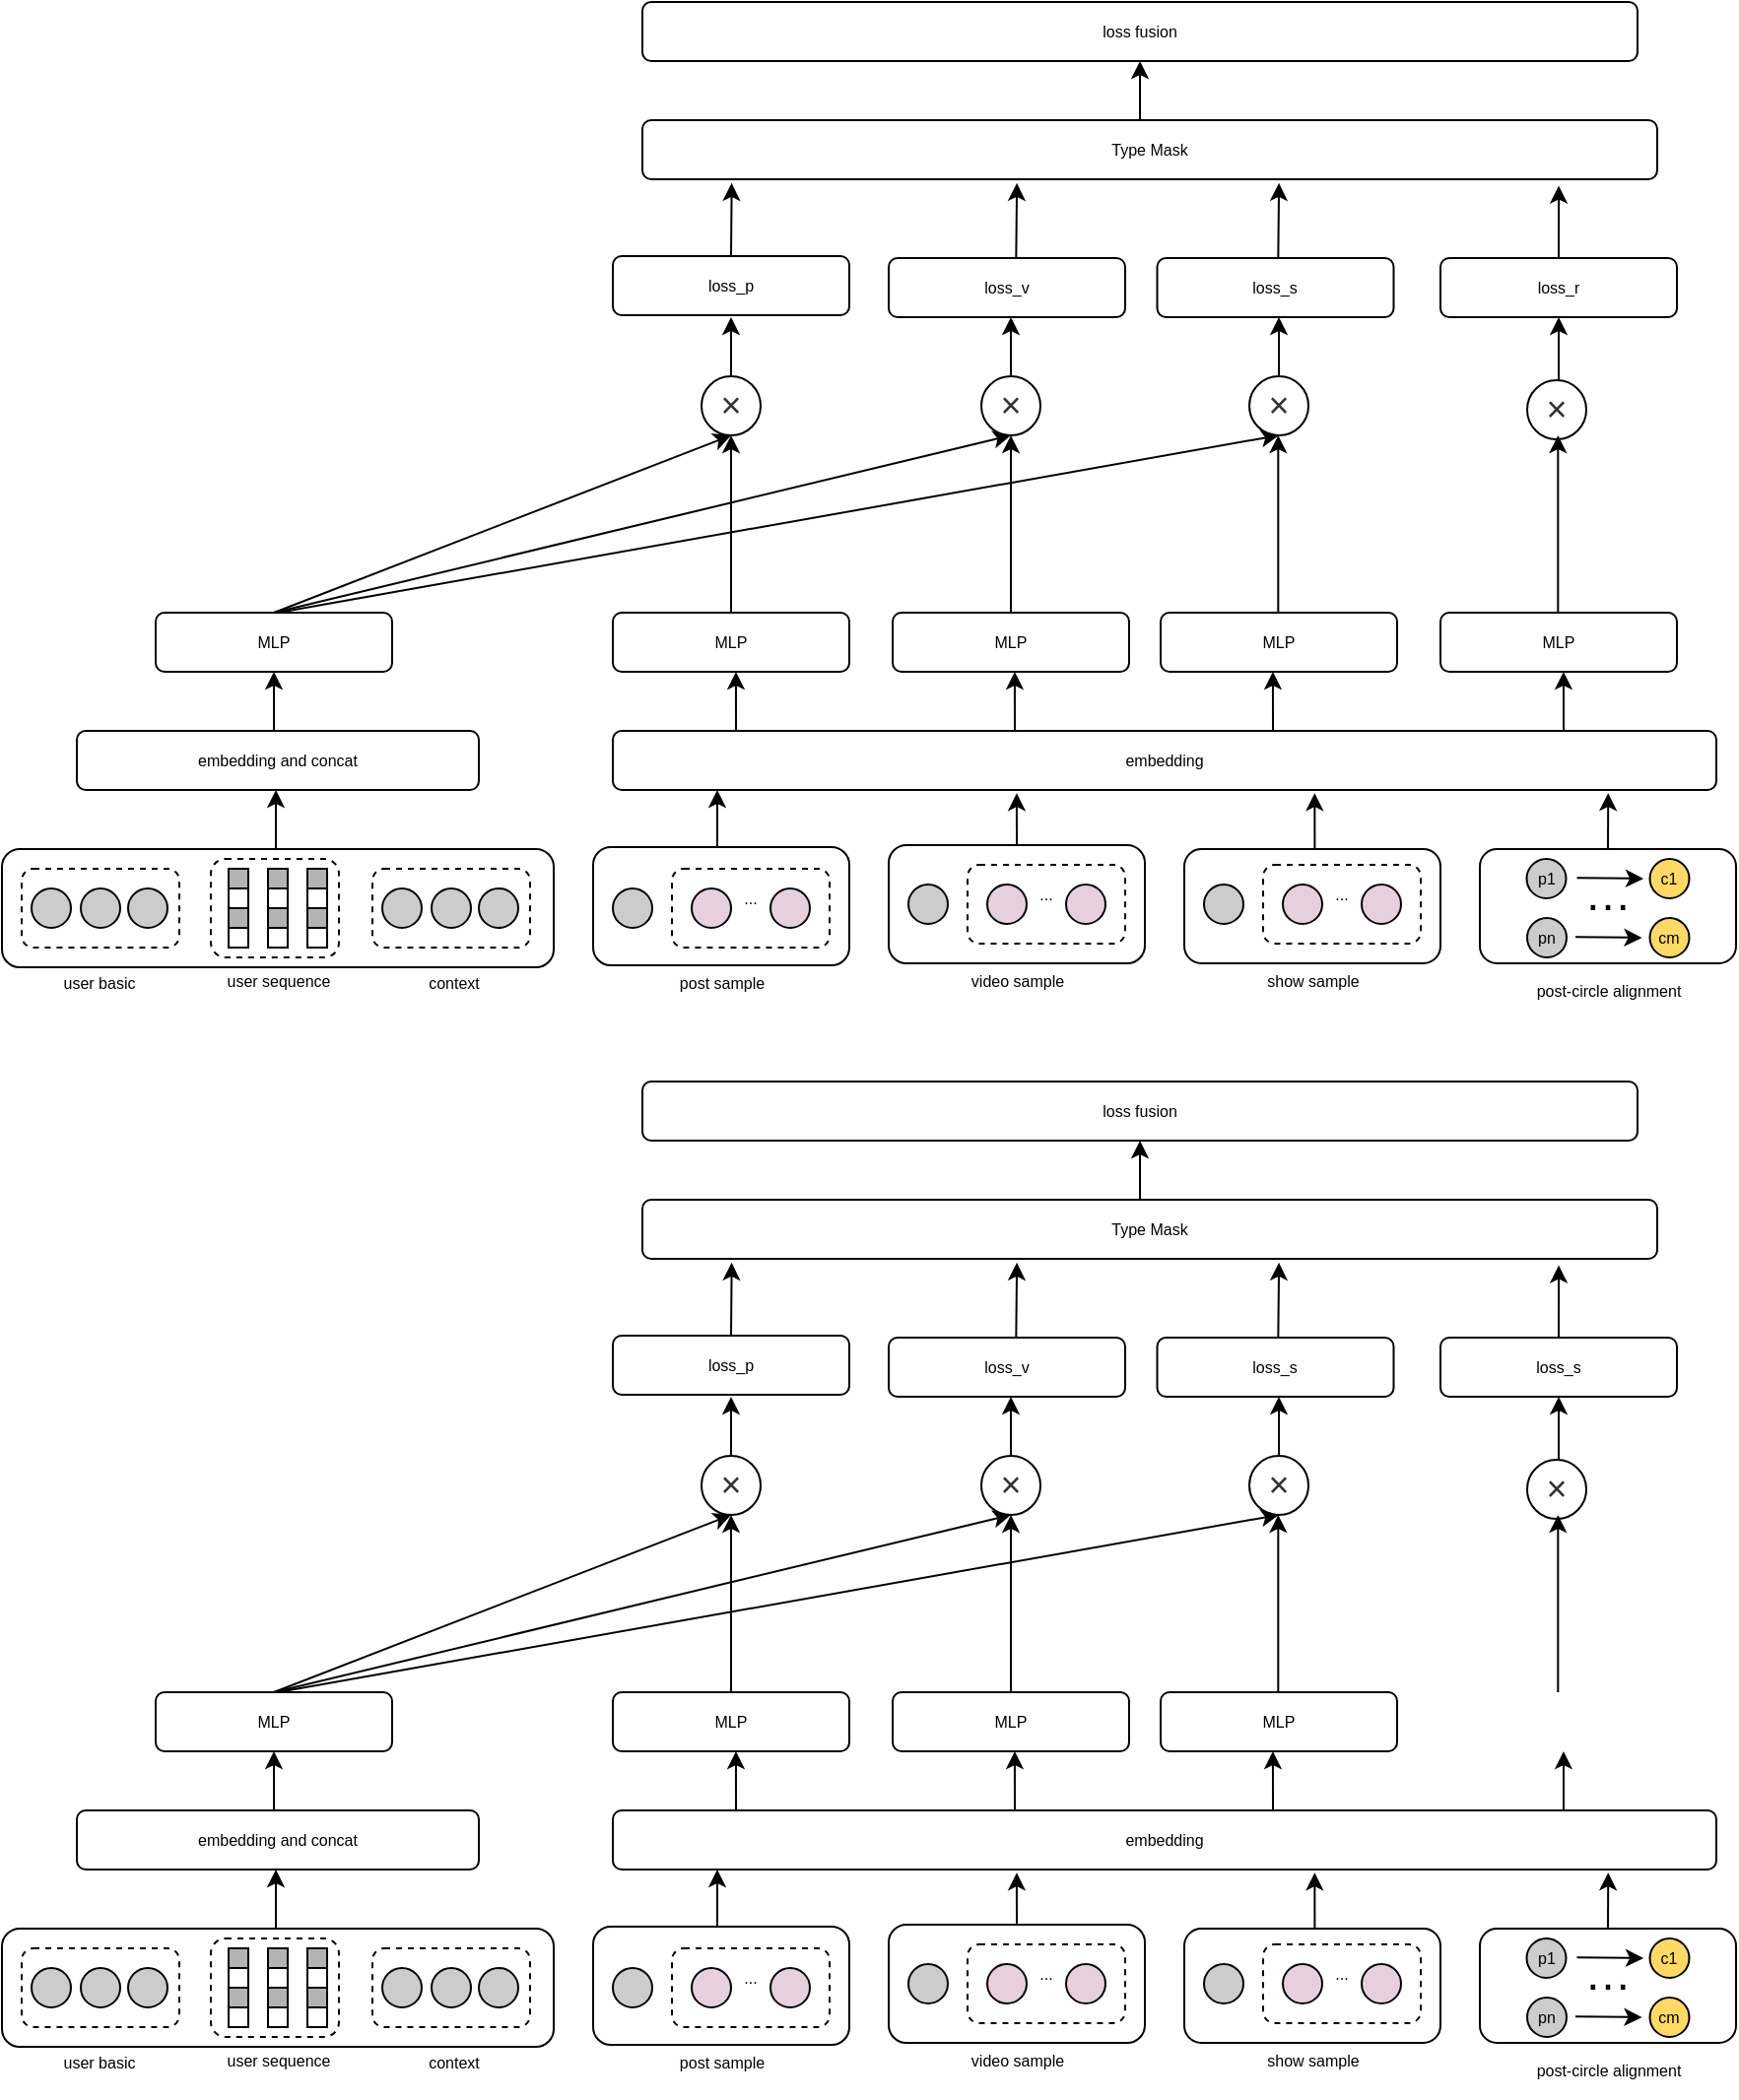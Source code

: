 <mxfile version="16.2.1" type="github">
  <diagram id="hG3X7xYnrm75QbP1ADFN" name="Page-1">
    <mxGraphModel dx="1554" dy="809" grid="0" gridSize="10" guides="1" tooltips="1" connect="1" arrows="1" fold="1" page="0" pageScale="1" pageWidth="850" pageHeight="1100" math="0" shadow="0">
      <root>
        <mxCell id="0" />
        <mxCell id="1" parent="0" />
        <mxCell id="aTwtB15tp3H_7MuXPrfV-50" style="edgeStyle=orthogonalEdgeStyle;rounded=0;orthogonalLoop=1;jettySize=auto;html=1;entryX=0.5;entryY=1;entryDx=0;entryDy=0;fontSize=8;" parent="1" edge="1">
          <mxGeometry relative="1" as="geometry">
            <mxPoint x="159" y="540" as="sourcePoint" />
            <mxPoint x="159" y="510" as="targetPoint" />
          </mxGeometry>
        </mxCell>
        <mxCell id="aTwtB15tp3H_7MuXPrfV-46" value="" style="rounded=1;whiteSpace=wrap;html=1;fontSize=8;fillColor=#FFFFFF;" parent="1" vertex="1">
          <mxGeometry x="20" y="540" width="280" height="60" as="geometry" />
        </mxCell>
        <mxCell id="aTwtB15tp3H_7MuXPrfV-34" value="" style="rounded=1;whiteSpace=wrap;html=1;fontSize=8;fillColor=#FFFFFF;dashed=1;" parent="1" vertex="1">
          <mxGeometry x="126" y="545" width="65" height="50" as="geometry" />
        </mxCell>
        <mxCell id="aTwtB15tp3H_7MuXPrfV-3" value="&lt;font style=&quot;font-size: 8px&quot;&gt;user sequence&lt;/font&gt;" style="text;html=1;strokeColor=none;fillColor=none;align=center;verticalAlign=middle;whiteSpace=wrap;rounded=0;" parent="1" vertex="1">
          <mxGeometry x="118.75" y="591" width="82.5" height="30" as="geometry" />
        </mxCell>
        <mxCell id="aTwtB15tp3H_7MuXPrfV-10" value="" style="group" parent="1" vertex="1" connectable="0">
          <mxGeometry x="135" y="550" width="10" height="40" as="geometry" />
        </mxCell>
        <mxCell id="aTwtB15tp3H_7MuXPrfV-5" value="" style="whiteSpace=wrap;html=1;aspect=fixed;fontSize=8;fillColor=#B3B3B3;" parent="aTwtB15tp3H_7MuXPrfV-10" vertex="1">
          <mxGeometry width="10" height="10" as="geometry" />
        </mxCell>
        <mxCell id="aTwtB15tp3H_7MuXPrfV-6" value="" style="whiteSpace=wrap;html=1;aspect=fixed;fontSize=8;" parent="aTwtB15tp3H_7MuXPrfV-10" vertex="1">
          <mxGeometry y="10" width="10" height="10" as="geometry" />
        </mxCell>
        <mxCell id="aTwtB15tp3H_7MuXPrfV-7" value="" style="whiteSpace=wrap;html=1;aspect=fixed;fontSize=8;fillColor=#B3B3B3;" parent="aTwtB15tp3H_7MuXPrfV-10" vertex="1">
          <mxGeometry y="20" width="10" height="10" as="geometry" />
        </mxCell>
        <mxCell id="aTwtB15tp3H_7MuXPrfV-8" value="" style="whiteSpace=wrap;html=1;aspect=fixed;fontSize=8;" parent="aTwtB15tp3H_7MuXPrfV-10" vertex="1">
          <mxGeometry y="30" width="10" height="10" as="geometry" />
        </mxCell>
        <mxCell id="aTwtB15tp3H_7MuXPrfV-14" value="" style="group" parent="1" vertex="1" connectable="0">
          <mxGeometry x="155" y="550" width="10" height="40" as="geometry" />
        </mxCell>
        <mxCell id="aTwtB15tp3H_7MuXPrfV-15" value="" style="whiteSpace=wrap;html=1;aspect=fixed;fontSize=8;fillColor=#B3B3B3;" parent="aTwtB15tp3H_7MuXPrfV-14" vertex="1">
          <mxGeometry width="10" height="10" as="geometry" />
        </mxCell>
        <mxCell id="aTwtB15tp3H_7MuXPrfV-16" value="" style="whiteSpace=wrap;html=1;aspect=fixed;fontSize=8;" parent="aTwtB15tp3H_7MuXPrfV-14" vertex="1">
          <mxGeometry y="10" width="10" height="10" as="geometry" />
        </mxCell>
        <mxCell id="aTwtB15tp3H_7MuXPrfV-17" value="" style="whiteSpace=wrap;html=1;aspect=fixed;fontSize=8;fillColor=#B3B3B3;" parent="aTwtB15tp3H_7MuXPrfV-14" vertex="1">
          <mxGeometry y="20" width="10" height="10" as="geometry" />
        </mxCell>
        <mxCell id="aTwtB15tp3H_7MuXPrfV-18" value="" style="whiteSpace=wrap;html=1;aspect=fixed;fontSize=8;" parent="aTwtB15tp3H_7MuXPrfV-14" vertex="1">
          <mxGeometry y="30" width="10" height="10" as="geometry" />
        </mxCell>
        <mxCell id="aTwtB15tp3H_7MuXPrfV-19" value="" style="group" parent="1" vertex="1" connectable="0">
          <mxGeometry x="175" y="550" width="10" height="40" as="geometry" />
        </mxCell>
        <mxCell id="aTwtB15tp3H_7MuXPrfV-20" value="" style="whiteSpace=wrap;html=1;aspect=fixed;fontSize=8;fillColor=#B3B3B3;" parent="aTwtB15tp3H_7MuXPrfV-19" vertex="1">
          <mxGeometry width="10" height="10" as="geometry" />
        </mxCell>
        <mxCell id="aTwtB15tp3H_7MuXPrfV-21" value="" style="whiteSpace=wrap;html=1;aspect=fixed;fontSize=8;" parent="aTwtB15tp3H_7MuXPrfV-19" vertex="1">
          <mxGeometry y="10" width="10" height="10" as="geometry" />
        </mxCell>
        <mxCell id="aTwtB15tp3H_7MuXPrfV-22" value="" style="whiteSpace=wrap;html=1;aspect=fixed;fontSize=8;fillColor=#B3B3B3;" parent="aTwtB15tp3H_7MuXPrfV-19" vertex="1">
          <mxGeometry y="20" width="10" height="10" as="geometry" />
        </mxCell>
        <mxCell id="aTwtB15tp3H_7MuXPrfV-23" value="" style="whiteSpace=wrap;html=1;aspect=fixed;fontSize=8;" parent="aTwtB15tp3H_7MuXPrfV-19" vertex="1">
          <mxGeometry y="30" width="10" height="10" as="geometry" />
        </mxCell>
        <mxCell id="aTwtB15tp3H_7MuXPrfV-35" value="" style="rounded=1;whiteSpace=wrap;html=1;dashed=1;fontSize=8;fillColor=#FFFFFF;" parent="1" vertex="1">
          <mxGeometry x="30" y="550" width="80" height="40" as="geometry" />
        </mxCell>
        <mxCell id="aTwtB15tp3H_7MuXPrfV-36" value="&lt;font style=&quot;font-size: 8px&quot;&gt;user basic&lt;/font&gt;" style="text;html=1;strokeColor=none;fillColor=none;align=center;verticalAlign=middle;whiteSpace=wrap;rounded=0;" parent="1" vertex="1">
          <mxGeometry x="27.75" y="592" width="82.5" height="30" as="geometry" />
        </mxCell>
        <mxCell id="aTwtB15tp3H_7MuXPrfV-37" value="" style="ellipse;whiteSpace=wrap;html=1;aspect=fixed;fontSize=8;fillColor=#CCCCCC;" parent="1" vertex="1">
          <mxGeometry x="35" y="560" width="20" height="20" as="geometry" />
        </mxCell>
        <mxCell id="aTwtB15tp3H_7MuXPrfV-39" value="" style="ellipse;whiteSpace=wrap;html=1;aspect=fixed;fontSize=8;fillColor=#CCCCCC;" parent="1" vertex="1">
          <mxGeometry x="60" y="560" width="20" height="20" as="geometry" />
        </mxCell>
        <mxCell id="aTwtB15tp3H_7MuXPrfV-40" value="" style="ellipse;whiteSpace=wrap;html=1;aspect=fixed;fontSize=8;fillColor=#CCCCCC;" parent="1" vertex="1">
          <mxGeometry x="84" y="560" width="20" height="20" as="geometry" />
        </mxCell>
        <mxCell id="aTwtB15tp3H_7MuXPrfV-41" value="" style="rounded=1;whiteSpace=wrap;html=1;dashed=1;fontSize=8;fillColor=#FFFFFF;" parent="1" vertex="1">
          <mxGeometry x="208" y="550" width="80" height="40" as="geometry" />
        </mxCell>
        <mxCell id="aTwtB15tp3H_7MuXPrfV-42" value="" style="ellipse;whiteSpace=wrap;html=1;aspect=fixed;fontSize=8;fillColor=#CCCCCC;" parent="1" vertex="1">
          <mxGeometry x="213" y="560" width="20" height="20" as="geometry" />
        </mxCell>
        <mxCell id="aTwtB15tp3H_7MuXPrfV-43" value="" style="ellipse;whiteSpace=wrap;html=1;aspect=fixed;fontSize=8;fillColor=#CCCCCC;" parent="1" vertex="1">
          <mxGeometry x="238" y="560" width="20" height="20" as="geometry" />
        </mxCell>
        <mxCell id="aTwtB15tp3H_7MuXPrfV-44" value="" style="ellipse;whiteSpace=wrap;html=1;aspect=fixed;fontSize=8;fillColor=#CCCCCC;" parent="1" vertex="1">
          <mxGeometry x="262" y="560" width="20" height="20" as="geometry" />
        </mxCell>
        <mxCell id="aTwtB15tp3H_7MuXPrfV-45" value="&lt;font style=&quot;font-size: 8px&quot;&gt;context&lt;/font&gt;" style="text;html=1;strokeColor=none;fillColor=none;align=center;verticalAlign=middle;whiteSpace=wrap;rounded=0;" parent="1" vertex="1">
          <mxGeometry x="208" y="592" width="82.5" height="30" as="geometry" />
        </mxCell>
        <mxCell id="aTwtB15tp3H_7MuXPrfV-81" style="edgeStyle=orthogonalEdgeStyle;rounded=0;orthogonalLoop=1;jettySize=auto;html=1;exitX=0.5;exitY=0;exitDx=0;exitDy=0;entryX=0.5;entryY=1;entryDx=0;entryDy=0;fontSize=8;" parent="1" source="aTwtB15tp3H_7MuXPrfV-48" target="aTwtB15tp3H_7MuXPrfV-79" edge="1">
          <mxGeometry relative="1" as="geometry" />
        </mxCell>
        <mxCell id="aTwtB15tp3H_7MuXPrfV-48" value="embedding and concat" style="rounded=1;whiteSpace=wrap;html=1;fontSize=8;fillColor=#FFFFFF;" parent="1" vertex="1">
          <mxGeometry x="58" y="480" width="204" height="30" as="geometry" />
        </mxCell>
        <mxCell id="aTwtB15tp3H_7MuXPrfV-125" style="edgeStyle=orthogonalEdgeStyle;rounded=0;orthogonalLoop=1;jettySize=auto;html=1;exitX=0.5;exitY=0;exitDx=0;exitDy=0;fontSize=24;" parent="1" edge="1">
          <mxGeometry relative="1" as="geometry">
            <mxPoint x="385" y="539" as="sourcePoint" />
            <mxPoint x="383" y="510" as="targetPoint" />
          </mxGeometry>
        </mxCell>
        <mxCell id="aTwtB15tp3H_7MuXPrfV-51" value="" style="rounded=1;whiteSpace=wrap;html=1;fontSize=8;fillColor=#FFFFFF;" parent="1" vertex="1">
          <mxGeometry x="320" y="539" width="130" height="60" as="geometry" />
        </mxCell>
        <mxCell id="aTwtB15tp3H_7MuXPrfV-53" value="" style="ellipse;whiteSpace=wrap;html=1;aspect=fixed;fontSize=8;fillColor=#CCCCCC;" parent="1" vertex="1">
          <mxGeometry x="330" y="560" width="20" height="20" as="geometry" />
        </mxCell>
        <mxCell id="aTwtB15tp3H_7MuXPrfV-54" value="" style="rounded=1;whiteSpace=wrap;html=1;dashed=1;fontSize=8;fillColor=#FFFFFF;" parent="1" vertex="1">
          <mxGeometry x="360" y="550" width="80" height="40" as="geometry" />
        </mxCell>
        <mxCell id="aTwtB15tp3H_7MuXPrfV-55" value="" style="ellipse;whiteSpace=wrap;html=1;aspect=fixed;fontSize=8;fillColor=#E6D0DE;" parent="1" vertex="1">
          <mxGeometry x="370" y="560" width="20" height="20" as="geometry" />
        </mxCell>
        <mxCell id="aTwtB15tp3H_7MuXPrfV-56" value="" style="ellipse;whiteSpace=wrap;html=1;aspect=fixed;fontSize=8;fillColor=#E6D0DE;" parent="1" vertex="1">
          <mxGeometry x="410" y="560" width="20" height="20" as="geometry" />
        </mxCell>
        <mxCell id="aTwtB15tp3H_7MuXPrfV-57" value="..." style="text;html=1;strokeColor=none;fillColor=none;align=center;verticalAlign=middle;whiteSpace=wrap;rounded=0;fontSize=8;" parent="1" vertex="1">
          <mxGeometry x="370" y="550" width="60" height="30" as="geometry" />
        </mxCell>
        <mxCell id="aTwtB15tp3H_7MuXPrfV-58" value="&lt;font style=&quot;font-size: 8px&quot;&gt;post sample&lt;/font&gt;" style="text;html=1;strokeColor=none;fillColor=none;align=center;verticalAlign=middle;whiteSpace=wrap;rounded=0;" parent="1" vertex="1">
          <mxGeometry x="343.75" y="592" width="82.5" height="30" as="geometry" />
        </mxCell>
        <mxCell id="aTwtB15tp3H_7MuXPrfV-126" style="edgeStyle=orthogonalEdgeStyle;rounded=0;orthogonalLoop=1;jettySize=auto;html=1;exitX=0.5;exitY=0;exitDx=0;exitDy=0;entryX=0.366;entryY=1.053;entryDx=0;entryDy=0;entryPerimeter=0;fontSize=24;" parent="1" source="aTwtB15tp3H_7MuXPrfV-60" target="aTwtB15tp3H_7MuXPrfV-74" edge="1">
          <mxGeometry relative="1" as="geometry" />
        </mxCell>
        <mxCell id="aTwtB15tp3H_7MuXPrfV-60" value="" style="rounded=1;whiteSpace=wrap;html=1;fontSize=8;fillColor=#FFFFFF;" parent="1" vertex="1">
          <mxGeometry x="470" y="538" width="130" height="60" as="geometry" />
        </mxCell>
        <mxCell id="aTwtB15tp3H_7MuXPrfV-61" value="" style="ellipse;whiteSpace=wrap;html=1;aspect=fixed;fontSize=8;fillColor=#CCCCCC;" parent="1" vertex="1">
          <mxGeometry x="480" y="558" width="20" height="20" as="geometry" />
        </mxCell>
        <mxCell id="aTwtB15tp3H_7MuXPrfV-62" value="" style="rounded=1;whiteSpace=wrap;html=1;dashed=1;fontSize=8;fillColor=#FFFFFF;" parent="1" vertex="1">
          <mxGeometry x="510" y="548" width="80" height="40" as="geometry" />
        </mxCell>
        <mxCell id="aTwtB15tp3H_7MuXPrfV-63" value="" style="ellipse;whiteSpace=wrap;html=1;aspect=fixed;fontSize=8;fillColor=#E6D0DE;" parent="1" vertex="1">
          <mxGeometry x="520" y="558" width="20" height="20" as="geometry" />
        </mxCell>
        <mxCell id="aTwtB15tp3H_7MuXPrfV-64" value="" style="ellipse;whiteSpace=wrap;html=1;aspect=fixed;fontSize=8;fillColor=#E6D0DE;" parent="1" vertex="1">
          <mxGeometry x="560" y="558" width="20" height="20" as="geometry" />
        </mxCell>
        <mxCell id="aTwtB15tp3H_7MuXPrfV-65" value="..." style="text;html=1;strokeColor=none;fillColor=none;align=center;verticalAlign=middle;whiteSpace=wrap;rounded=0;fontSize=8;" parent="1" vertex="1">
          <mxGeometry x="520" y="548" width="60" height="30" as="geometry" />
        </mxCell>
        <mxCell id="aTwtB15tp3H_7MuXPrfV-66" value="&lt;font style=&quot;font-size: 8px&quot;&gt;video sample&lt;/font&gt;" style="text;html=1;strokeColor=none;fillColor=none;align=center;verticalAlign=middle;whiteSpace=wrap;rounded=0;" parent="1" vertex="1">
          <mxGeometry x="493.75" y="591" width="82.5" height="30" as="geometry" />
        </mxCell>
        <mxCell id="aTwtB15tp3H_7MuXPrfV-127" style="edgeStyle=orthogonalEdgeStyle;rounded=0;orthogonalLoop=1;jettySize=auto;html=1;exitX=0.5;exitY=0;exitDx=0;exitDy=0;entryX=0.636;entryY=1.053;entryDx=0;entryDy=0;entryPerimeter=0;fontSize=24;" parent="1" source="aTwtB15tp3H_7MuXPrfV-67" target="aTwtB15tp3H_7MuXPrfV-74" edge="1">
          <mxGeometry relative="1" as="geometry" />
        </mxCell>
        <mxCell id="aTwtB15tp3H_7MuXPrfV-67" value="" style="rounded=1;whiteSpace=wrap;html=1;fontSize=8;fillColor=#FFFFFF;" parent="1" vertex="1">
          <mxGeometry x="620" y="540" width="130" height="58" as="geometry" />
        </mxCell>
        <mxCell id="aTwtB15tp3H_7MuXPrfV-68" value="" style="ellipse;whiteSpace=wrap;html=1;aspect=fixed;fontSize=8;fillColor=#CCCCCC;" parent="1" vertex="1">
          <mxGeometry x="630" y="558" width="20" height="20" as="geometry" />
        </mxCell>
        <mxCell id="aTwtB15tp3H_7MuXPrfV-69" value="" style="rounded=1;whiteSpace=wrap;html=1;dashed=1;fontSize=8;fillColor=#FFFFFF;" parent="1" vertex="1">
          <mxGeometry x="660" y="548" width="80" height="40" as="geometry" />
        </mxCell>
        <mxCell id="aTwtB15tp3H_7MuXPrfV-70" value="" style="ellipse;whiteSpace=wrap;html=1;aspect=fixed;fontSize=8;fillColor=#E6D0DE;" parent="1" vertex="1">
          <mxGeometry x="670" y="558" width="20" height="20" as="geometry" />
        </mxCell>
        <mxCell id="aTwtB15tp3H_7MuXPrfV-71" value="" style="ellipse;whiteSpace=wrap;html=1;aspect=fixed;fontSize=8;fillColor=#E6D0DE;" parent="1" vertex="1">
          <mxGeometry x="710" y="558" width="20" height="20" as="geometry" />
        </mxCell>
        <mxCell id="aTwtB15tp3H_7MuXPrfV-72" value="..." style="text;html=1;strokeColor=none;fillColor=none;align=center;verticalAlign=middle;whiteSpace=wrap;rounded=0;fontSize=8;" parent="1" vertex="1">
          <mxGeometry x="670" y="548" width="60" height="30" as="geometry" />
        </mxCell>
        <mxCell id="aTwtB15tp3H_7MuXPrfV-73" value="&lt;font style=&quot;font-size: 8px&quot;&gt;show sample&lt;/font&gt;" style="text;html=1;strokeColor=none;fillColor=none;align=center;verticalAlign=middle;whiteSpace=wrap;rounded=0;" parent="1" vertex="1">
          <mxGeometry x="643.75" y="591" width="82.5" height="30" as="geometry" />
        </mxCell>
        <mxCell id="aTwtB15tp3H_7MuXPrfV-83" style="edgeStyle=orthogonalEdgeStyle;rounded=0;orthogonalLoop=1;jettySize=auto;html=1;exitX=0.5;exitY=0;exitDx=0;exitDy=0;entryX=0.458;entryY=1;entryDx=0;entryDy=0;entryPerimeter=0;fontSize=8;" parent="1" edge="1">
          <mxGeometry relative="1" as="geometry">
            <mxPoint x="529" y="480" as="sourcePoint" />
            <mxPoint x="533.96" y="450" as="targetPoint" />
          </mxGeometry>
        </mxCell>
        <mxCell id="aTwtB15tp3H_7MuXPrfV-74" value="embedding" style="rounded=1;whiteSpace=wrap;html=1;fontSize=8;fillColor=#FFFFFF;" parent="1" vertex="1">
          <mxGeometry x="330" y="480" width="560" height="30" as="geometry" />
        </mxCell>
        <mxCell id="aTwtB15tp3H_7MuXPrfV-79" value="MLP" style="rounded=1;whiteSpace=wrap;html=1;fontSize=8;fillColor=#FFFFFF;" parent="1" vertex="1">
          <mxGeometry x="98" y="420" width="120" height="30" as="geometry" />
        </mxCell>
        <mxCell id="aTwtB15tp3H_7MuXPrfV-96" style="edgeStyle=orthogonalEdgeStyle;rounded=0;orthogonalLoop=1;jettySize=auto;html=1;exitX=0.5;exitY=0;exitDx=0;exitDy=0;entryX=0.5;entryY=1;entryDx=0;entryDy=0;fontSize=18;" parent="1" source="aTwtB15tp3H_7MuXPrfV-82" target="aTwtB15tp3H_7MuXPrfV-93" edge="1">
          <mxGeometry relative="1" as="geometry" />
        </mxCell>
        <mxCell id="aTwtB15tp3H_7MuXPrfV-82" value="MLP" style="rounded=1;whiteSpace=wrap;html=1;fontSize=8;fillColor=#FFFFFF;" parent="1" vertex="1">
          <mxGeometry x="472" y="420" width="120" height="30" as="geometry" />
        </mxCell>
        <mxCell id="aTwtB15tp3H_7MuXPrfV-95" style="edgeStyle=orthogonalEdgeStyle;rounded=0;orthogonalLoop=1;jettySize=auto;html=1;exitX=0.5;exitY=0;exitDx=0;exitDy=0;entryX=0.5;entryY=1;entryDx=0;entryDy=0;fontSize=18;" parent="1" source="aTwtB15tp3H_7MuXPrfV-84" target="aTwtB15tp3H_7MuXPrfV-90" edge="1">
          <mxGeometry relative="1" as="geometry" />
        </mxCell>
        <mxCell id="aTwtB15tp3H_7MuXPrfV-84" value="MLP" style="rounded=1;whiteSpace=wrap;html=1;fontSize=8;fillColor=#FFFFFF;" parent="1" vertex="1">
          <mxGeometry x="330" y="420" width="120" height="30" as="geometry" />
        </mxCell>
        <mxCell id="aTwtB15tp3H_7MuXPrfV-85" value="MLP" style="rounded=1;whiteSpace=wrap;html=1;fontSize=8;fillColor=#FFFFFF;" parent="1" vertex="1">
          <mxGeometry x="608" y="420" width="120" height="30" as="geometry" />
        </mxCell>
        <mxCell id="aTwtB15tp3H_7MuXPrfV-88" style="edgeStyle=orthogonalEdgeStyle;rounded=0;orthogonalLoop=1;jettySize=auto;html=1;exitX=0.5;exitY=0;exitDx=0;exitDy=0;entryX=0.458;entryY=1;entryDx=0;entryDy=0;entryPerimeter=0;fontSize=8;" parent="1" edge="1">
          <mxGeometry relative="1" as="geometry">
            <mxPoint x="387.52" y="480" as="sourcePoint" />
            <mxPoint x="392.48" y="450" as="targetPoint" />
          </mxGeometry>
        </mxCell>
        <mxCell id="aTwtB15tp3H_7MuXPrfV-89" style="edgeStyle=orthogonalEdgeStyle;rounded=0;orthogonalLoop=1;jettySize=auto;html=1;exitX=0.5;exitY=0;exitDx=0;exitDy=0;entryX=0.458;entryY=1;entryDx=0;entryDy=0;entryPerimeter=0;fontSize=8;" parent="1" edge="1">
          <mxGeometry relative="1" as="geometry">
            <mxPoint x="660.0" y="480" as="sourcePoint" />
            <mxPoint x="664.96" y="450" as="targetPoint" />
          </mxGeometry>
        </mxCell>
        <mxCell id="aTwtB15tp3H_7MuXPrfV-90" value="&lt;h1 class=&quot;exp-title-h1&quot; title=&quot;word怎么打钩打叉和怎么输入“√ ”和 “×”？&quot; style=&quot;margin: 0px ; padding: 0px ; color: rgb(51 , 51 , 51) ; font-weight: 400 ; background-color: rgb(255 , 255 , 255)&quot;&gt;&lt;font style=&quot;font-size: 18px&quot;&gt;×&lt;/font&gt;&lt;/h1&gt;" style="ellipse;whiteSpace=wrap;html=1;aspect=fixed;fontSize=8;fillColor=#FFFFFF;" parent="1" vertex="1">
          <mxGeometry x="375" y="300" width="30" height="30" as="geometry" />
        </mxCell>
        <mxCell id="aTwtB15tp3H_7MuXPrfV-93" value="&lt;h1 class=&quot;exp-title-h1&quot; title=&quot;word怎么打钩打叉和怎么输入“√ ”和 “×”？&quot; style=&quot;margin: 0px ; padding: 0px ; color: rgb(51 , 51 , 51) ; font-weight: 400 ; background-color: rgb(255 , 255 , 255)&quot;&gt;&lt;font style=&quot;font-size: 18px&quot;&gt;×&lt;/font&gt;&lt;/h1&gt;" style="ellipse;whiteSpace=wrap;html=1;aspect=fixed;fontSize=8;fillColor=#FFFFFF;" parent="1" vertex="1">
          <mxGeometry x="517" y="300" width="30" height="30" as="geometry" />
        </mxCell>
        <mxCell id="aTwtB15tp3H_7MuXPrfV-94" value="&lt;h1 class=&quot;exp-title-h1&quot; title=&quot;word怎么打钩打叉和怎么输入“√ ”和 “×”？&quot; style=&quot;margin: 0px ; padding: 0px ; color: rgb(51 , 51 , 51) ; font-weight: 400 ; background-color: rgb(255 , 255 , 255)&quot;&gt;&lt;font style=&quot;font-size: 18px&quot;&gt;×&lt;/font&gt;&lt;/h1&gt;" style="ellipse;whiteSpace=wrap;html=1;aspect=fixed;fontSize=8;fillColor=#FFFFFF;" parent="1" vertex="1">
          <mxGeometry x="653" y="300" width="30" height="30" as="geometry" />
        </mxCell>
        <mxCell id="aTwtB15tp3H_7MuXPrfV-97" style="edgeStyle=orthogonalEdgeStyle;rounded=0;orthogonalLoop=1;jettySize=auto;html=1;exitX=0.5;exitY=0;exitDx=0;exitDy=0;entryX=0.5;entryY=1;entryDx=0;entryDy=0;fontSize=18;" parent="1" edge="1">
          <mxGeometry relative="1" as="geometry">
            <mxPoint x="667.66" y="420" as="sourcePoint" />
            <mxPoint x="667.66" y="330.0" as="targetPoint" />
          </mxGeometry>
        </mxCell>
        <mxCell id="aTwtB15tp3H_7MuXPrfV-99" value="" style="endArrow=classic;html=1;rounded=0;fontSize=18;entryX=0.5;entryY=1;entryDx=0;entryDy=0;exitX=0.5;exitY=0;exitDx=0;exitDy=0;" parent="1" source="aTwtB15tp3H_7MuXPrfV-79" target="aTwtB15tp3H_7MuXPrfV-90" edge="1">
          <mxGeometry width="50" height="50" relative="1" as="geometry">
            <mxPoint x="218" y="370" as="sourcePoint" />
            <mxPoint x="268" y="320" as="targetPoint" />
          </mxGeometry>
        </mxCell>
        <mxCell id="aTwtB15tp3H_7MuXPrfV-100" value="" style="endArrow=classic;html=1;rounded=0;fontSize=18;entryX=0.5;entryY=1;entryDx=0;entryDy=0;" parent="1" target="aTwtB15tp3H_7MuXPrfV-93" edge="1">
          <mxGeometry width="50" height="50" relative="1" as="geometry">
            <mxPoint x="158" y="420" as="sourcePoint" />
            <mxPoint x="400" y="340.0" as="targetPoint" />
          </mxGeometry>
        </mxCell>
        <mxCell id="aTwtB15tp3H_7MuXPrfV-101" value="" style="endArrow=classic;html=1;rounded=0;fontSize=18;entryX=0.5;entryY=1;entryDx=0;entryDy=0;" parent="1" target="aTwtB15tp3H_7MuXPrfV-94" edge="1">
          <mxGeometry width="50" height="50" relative="1" as="geometry">
            <mxPoint x="160" y="420" as="sourcePoint" />
            <mxPoint x="542.0" y="340.0" as="targetPoint" />
          </mxGeometry>
        </mxCell>
        <mxCell id="aTwtB15tp3H_7MuXPrfV-136" style="edgeStyle=orthogonalEdgeStyle;rounded=0;orthogonalLoop=1;jettySize=auto;html=1;exitX=0.5;exitY=0;exitDx=0;exitDy=0;entryX=0.088;entryY=1.064;entryDx=0;entryDy=0;entryPerimeter=0;fontSize=24;" parent="1" source="aTwtB15tp3H_7MuXPrfV-103" target="aTwtB15tp3H_7MuXPrfV-109" edge="1">
          <mxGeometry relative="1" as="geometry" />
        </mxCell>
        <mxCell id="aTwtB15tp3H_7MuXPrfV-103" value="loss_p" style="rounded=1;whiteSpace=wrap;html=1;fontSize=8;fillColor=#FFFFFF;" parent="1" vertex="1">
          <mxGeometry x="330" y="239" width="120" height="30" as="geometry" />
        </mxCell>
        <mxCell id="aTwtB15tp3H_7MuXPrfV-104" value="loss_v" style="rounded=1;whiteSpace=wrap;html=1;fontSize=8;fillColor=#FFFFFF;" parent="1" vertex="1">
          <mxGeometry x="470" y="240" width="120" height="30" as="geometry" />
        </mxCell>
        <mxCell id="aTwtB15tp3H_7MuXPrfV-105" value="loss_s" style="rounded=1;whiteSpace=wrap;html=1;fontSize=8;fillColor=#FFFFFF;" parent="1" vertex="1">
          <mxGeometry x="606.25" y="240" width="120" height="30" as="geometry" />
        </mxCell>
        <mxCell id="aTwtB15tp3H_7MuXPrfV-106" value="" style="endArrow=classic;html=1;rounded=0;fontSize=18;exitX=0.5;exitY=0;exitDx=0;exitDy=0;" parent="1" source="aTwtB15tp3H_7MuXPrfV-90" edge="1">
          <mxGeometry width="50" height="50" relative="1" as="geometry">
            <mxPoint x="600" y="380" as="sourcePoint" />
            <mxPoint x="390" y="270" as="targetPoint" />
          </mxGeometry>
        </mxCell>
        <mxCell id="aTwtB15tp3H_7MuXPrfV-107" value="" style="endArrow=classic;html=1;rounded=0;fontSize=18;exitX=0.5;exitY=0;exitDx=0;exitDy=0;" parent="1" source="aTwtB15tp3H_7MuXPrfV-93" edge="1">
          <mxGeometry width="50" height="50" relative="1" as="geometry">
            <mxPoint x="400" y="310" as="sourcePoint" />
            <mxPoint x="532" y="270" as="targetPoint" />
          </mxGeometry>
        </mxCell>
        <mxCell id="aTwtB15tp3H_7MuXPrfV-108" value="" style="endArrow=classic;html=1;rounded=0;fontSize=18;exitX=0.5;exitY=0;exitDx=0;exitDy=0;" parent="1" source="aTwtB15tp3H_7MuXPrfV-94" edge="1">
          <mxGeometry width="50" height="50" relative="1" as="geometry">
            <mxPoint x="542.0" y="310" as="sourcePoint" />
            <mxPoint x="668" y="270" as="targetPoint" />
          </mxGeometry>
        </mxCell>
        <mxCell id="aTwtB15tp3H_7MuXPrfV-114" style="edgeStyle=orthogonalEdgeStyle;rounded=0;orthogonalLoop=1;jettySize=auto;html=1;exitX=0.5;exitY=0;exitDx=0;exitDy=0;entryX=0.5;entryY=1;entryDx=0;entryDy=0;fontSize=18;" parent="1" source="aTwtB15tp3H_7MuXPrfV-109" target="aTwtB15tp3H_7MuXPrfV-113" edge="1">
          <mxGeometry relative="1" as="geometry" />
        </mxCell>
        <mxCell id="aTwtB15tp3H_7MuXPrfV-109" value="Type Mask" style="rounded=1;whiteSpace=wrap;html=1;fontSize=8;fillColor=#FFFFFF;" parent="1" vertex="1">
          <mxGeometry x="345" y="170" width="515" height="30" as="geometry" />
        </mxCell>
        <mxCell id="aTwtB15tp3H_7MuXPrfV-111" value="" style="endArrow=classic;html=1;rounded=0;fontSize=18;entryX=0.12;entryY=1.064;entryDx=0;entryDy=0;entryPerimeter=0;" parent="1" edge="1">
          <mxGeometry width="50" height="50" relative="1" as="geometry">
            <mxPoint x="534.66" y="240" as="sourcePoint" />
            <mxPoint x="535.06" y="201.92" as="targetPoint" />
          </mxGeometry>
        </mxCell>
        <mxCell id="aTwtB15tp3H_7MuXPrfV-112" value="" style="endArrow=classic;html=1;rounded=0;fontSize=18;entryX=0.12;entryY=1.064;entryDx=0;entryDy=0;entryPerimeter=0;" parent="1" edge="1">
          <mxGeometry width="50" height="50" relative="1" as="geometry">
            <mxPoint x="667.66" y="240" as="sourcePoint" />
            <mxPoint x="668.06" y="201.92" as="targetPoint" />
          </mxGeometry>
        </mxCell>
        <mxCell id="aTwtB15tp3H_7MuXPrfV-113" value="loss fusion" style="rounded=1;whiteSpace=wrap;html=1;fontSize=8;fillColor=#FFFFFF;" parent="1" vertex="1">
          <mxGeometry x="345" y="110" width="505" height="30" as="geometry" />
        </mxCell>
        <mxCell id="aTwtB15tp3H_7MuXPrfV-128" style="edgeStyle=orthogonalEdgeStyle;rounded=0;orthogonalLoop=1;jettySize=auto;html=1;exitX=0.5;exitY=0;exitDx=0;exitDy=0;entryX=0.902;entryY=1.053;entryDx=0;entryDy=0;entryPerimeter=0;fontSize=24;" parent="1" source="aTwtB15tp3H_7MuXPrfV-115" target="aTwtB15tp3H_7MuXPrfV-74" edge="1">
          <mxGeometry relative="1" as="geometry" />
        </mxCell>
        <mxCell id="aTwtB15tp3H_7MuXPrfV-115" value="" style="rounded=1;whiteSpace=wrap;html=1;fontSize=8;fillColor=#FFFFFF;" parent="1" vertex="1">
          <mxGeometry x="770" y="540" width="130" height="58" as="geometry" />
        </mxCell>
        <mxCell id="aTwtB15tp3H_7MuXPrfV-116" value="&lt;font style=&quot;font-size: 8px&quot;&gt;post-circle alignment&lt;/font&gt;" style="text;html=1;strokeColor=none;fillColor=none;align=center;verticalAlign=middle;whiteSpace=wrap;rounded=0;" parent="1" vertex="1">
          <mxGeometry x="793.75" y="596" width="82.5" height="30" as="geometry" />
        </mxCell>
        <mxCell id="aTwtB15tp3H_7MuXPrfV-117" value="p1" style="ellipse;whiteSpace=wrap;html=1;aspect=fixed;fontSize=8;fillColor=#CCCCCC;" parent="1" vertex="1">
          <mxGeometry x="793.75" y="545" width="20" height="20" as="geometry" />
        </mxCell>
        <mxCell id="aTwtB15tp3H_7MuXPrfV-118" value="" style="endArrow=classic;html=1;rounded=0;fontSize=18;" parent="1" edge="1">
          <mxGeometry width="50" height="50" relative="1" as="geometry">
            <mxPoint x="819.25" y="554.66" as="sourcePoint" />
            <mxPoint x="853" y="555" as="targetPoint" />
          </mxGeometry>
        </mxCell>
        <mxCell id="aTwtB15tp3H_7MuXPrfV-119" value="c1" style="ellipse;whiteSpace=wrap;html=1;aspect=fixed;fontSize=8;fillColor=#FFD966;" parent="1" vertex="1">
          <mxGeometry x="856.25" y="545" width="20" height="20" as="geometry" />
        </mxCell>
        <mxCell id="aTwtB15tp3H_7MuXPrfV-120" value="pn" style="ellipse;whiteSpace=wrap;html=1;aspect=fixed;fontSize=8;fillColor=#CCCCCC;" parent="1" vertex="1">
          <mxGeometry x="794" y="575" width="20" height="20" as="geometry" />
        </mxCell>
        <mxCell id="aTwtB15tp3H_7MuXPrfV-121" value="cm" style="ellipse;whiteSpace=wrap;html=1;aspect=fixed;fontSize=8;fillColor=#FFD966;" parent="1" vertex="1">
          <mxGeometry x="856.25" y="575" width="20" height="20" as="geometry" />
        </mxCell>
        <mxCell id="aTwtB15tp3H_7MuXPrfV-122" value="" style="endArrow=classic;html=1;rounded=0;fontSize=18;" parent="1" edge="1">
          <mxGeometry width="50" height="50" relative="1" as="geometry">
            <mxPoint x="818.5" y="584.66" as="sourcePoint" />
            <mxPoint x="852.25" y="585" as="targetPoint" />
          </mxGeometry>
        </mxCell>
        <mxCell id="aTwtB15tp3H_7MuXPrfV-124" value="…" style="text;html=1;strokeColor=none;fillColor=none;align=center;verticalAlign=middle;whiteSpace=wrap;rounded=0;fontSize=24;" parent="1" vertex="1">
          <mxGeometry x="803" y="552" width="64" height="22" as="geometry" />
        </mxCell>
        <mxCell id="aTwtB15tp3H_7MuXPrfV-129" value="MLP" style="rounded=1;whiteSpace=wrap;html=1;fontSize=8;fillColor=#FFFFFF;" parent="1" vertex="1">
          <mxGeometry x="750" y="420" width="120" height="30" as="geometry" />
        </mxCell>
        <mxCell id="aTwtB15tp3H_7MuXPrfV-130" style="edgeStyle=orthogonalEdgeStyle;rounded=0;orthogonalLoop=1;jettySize=auto;html=1;exitX=0.5;exitY=0;exitDx=0;exitDy=0;entryX=0.458;entryY=1;entryDx=0;entryDy=0;entryPerimeter=0;fontSize=8;" parent="1" edge="1">
          <mxGeometry relative="1" as="geometry">
            <mxPoint x="807.5" y="480" as="sourcePoint" />
            <mxPoint x="812.46" y="450" as="targetPoint" />
          </mxGeometry>
        </mxCell>
        <mxCell id="aTwtB15tp3H_7MuXPrfV-135" style="edgeStyle=orthogonalEdgeStyle;rounded=0;orthogonalLoop=1;jettySize=auto;html=1;exitX=0.5;exitY=0;exitDx=0;exitDy=0;entryX=0.5;entryY=1;entryDx=0;entryDy=0;fontSize=24;" parent="1" source="aTwtB15tp3H_7MuXPrfV-131" target="aTwtB15tp3H_7MuXPrfV-134" edge="1">
          <mxGeometry relative="1" as="geometry" />
        </mxCell>
        <mxCell id="aTwtB15tp3H_7MuXPrfV-131" value="&lt;h1 class=&quot;exp-title-h1&quot; title=&quot;word怎么打钩打叉和怎么输入“√ ”和 “×”？&quot; style=&quot;margin: 0px ; padding: 0px ; color: rgb(51 , 51 , 51) ; font-weight: 400 ; background-color: rgb(255 , 255 , 255)&quot;&gt;&lt;font style=&quot;font-size: 18px&quot;&gt;×&lt;/font&gt;&lt;/h1&gt;" style="ellipse;whiteSpace=wrap;html=1;aspect=fixed;fontSize=8;fillColor=#FFFFFF;" parent="1" vertex="1">
          <mxGeometry x="794" y="302" width="30" height="30" as="geometry" />
        </mxCell>
        <mxCell id="aTwtB15tp3H_7MuXPrfV-132" style="edgeStyle=orthogonalEdgeStyle;rounded=0;orthogonalLoop=1;jettySize=auto;html=1;exitX=0.5;exitY=0;exitDx=0;exitDy=0;entryX=0.5;entryY=1;entryDx=0;entryDy=0;fontSize=18;" parent="1" edge="1">
          <mxGeometry relative="1" as="geometry">
            <mxPoint x="809.66" y="420" as="sourcePoint" />
            <mxPoint x="809.66" y="330" as="targetPoint" />
          </mxGeometry>
        </mxCell>
        <mxCell id="aTwtB15tp3H_7MuXPrfV-137" style="edgeStyle=orthogonalEdgeStyle;rounded=0;orthogonalLoop=1;jettySize=auto;html=1;exitX=0.5;exitY=0;exitDx=0;exitDy=0;entryX=0.903;entryY=1.11;entryDx=0;entryDy=0;entryPerimeter=0;fontSize=24;" parent="1" source="aTwtB15tp3H_7MuXPrfV-134" target="aTwtB15tp3H_7MuXPrfV-109" edge="1">
          <mxGeometry relative="1" as="geometry" />
        </mxCell>
        <mxCell id="aTwtB15tp3H_7MuXPrfV-134" value="loss_r" style="rounded=1;whiteSpace=wrap;html=1;fontSize=8;fillColor=#FFFFFF;" parent="1" vertex="1">
          <mxGeometry x="750" y="240" width="120" height="30" as="geometry" />
        </mxCell>
        <mxCell id="F1f-4ShVt4_bzCpBy_Xj-1" style="edgeStyle=orthogonalEdgeStyle;rounded=0;orthogonalLoop=1;jettySize=auto;html=1;entryX=0.5;entryY=1;entryDx=0;entryDy=0;fontSize=8;" parent="1" edge="1">
          <mxGeometry relative="1" as="geometry">
            <mxPoint x="159" y="1088" as="sourcePoint" />
            <mxPoint x="159" y="1058" as="targetPoint" />
          </mxGeometry>
        </mxCell>
        <mxCell id="F1f-4ShVt4_bzCpBy_Xj-2" value="" style="rounded=1;whiteSpace=wrap;html=1;fontSize=8;fillColor=#FFFFFF;" parent="1" vertex="1">
          <mxGeometry x="20" y="1088" width="280" height="60" as="geometry" />
        </mxCell>
        <mxCell id="F1f-4ShVt4_bzCpBy_Xj-3" value="" style="rounded=1;whiteSpace=wrap;html=1;fontSize=8;fillColor=#FFFFFF;dashed=1;" parent="1" vertex="1">
          <mxGeometry x="126" y="1093" width="65" height="50" as="geometry" />
        </mxCell>
        <mxCell id="F1f-4ShVt4_bzCpBy_Xj-4" value="&lt;font style=&quot;font-size: 8px&quot;&gt;user sequence&lt;/font&gt;" style="text;html=1;strokeColor=none;fillColor=none;align=center;verticalAlign=middle;whiteSpace=wrap;rounded=0;" parent="1" vertex="1">
          <mxGeometry x="118.75" y="1139" width="82.5" height="30" as="geometry" />
        </mxCell>
        <mxCell id="F1f-4ShVt4_bzCpBy_Xj-5" value="" style="group" parent="1" vertex="1" connectable="0">
          <mxGeometry x="135" y="1098" width="10" height="40" as="geometry" />
        </mxCell>
        <mxCell id="F1f-4ShVt4_bzCpBy_Xj-6" value="" style="whiteSpace=wrap;html=1;aspect=fixed;fontSize=8;fillColor=#B3B3B3;" parent="F1f-4ShVt4_bzCpBy_Xj-5" vertex="1">
          <mxGeometry width="10" height="10" as="geometry" />
        </mxCell>
        <mxCell id="F1f-4ShVt4_bzCpBy_Xj-7" value="" style="whiteSpace=wrap;html=1;aspect=fixed;fontSize=8;" parent="F1f-4ShVt4_bzCpBy_Xj-5" vertex="1">
          <mxGeometry y="10" width="10" height="10" as="geometry" />
        </mxCell>
        <mxCell id="F1f-4ShVt4_bzCpBy_Xj-8" value="" style="whiteSpace=wrap;html=1;aspect=fixed;fontSize=8;fillColor=#B3B3B3;" parent="F1f-4ShVt4_bzCpBy_Xj-5" vertex="1">
          <mxGeometry y="20" width="10" height="10" as="geometry" />
        </mxCell>
        <mxCell id="F1f-4ShVt4_bzCpBy_Xj-9" value="" style="whiteSpace=wrap;html=1;aspect=fixed;fontSize=8;" parent="F1f-4ShVt4_bzCpBy_Xj-5" vertex="1">
          <mxGeometry y="30" width="10" height="10" as="geometry" />
        </mxCell>
        <mxCell id="F1f-4ShVt4_bzCpBy_Xj-10" value="" style="group" parent="1" vertex="1" connectable="0">
          <mxGeometry x="155" y="1098" width="10" height="40" as="geometry" />
        </mxCell>
        <mxCell id="F1f-4ShVt4_bzCpBy_Xj-11" value="" style="whiteSpace=wrap;html=1;aspect=fixed;fontSize=8;fillColor=#B3B3B3;" parent="F1f-4ShVt4_bzCpBy_Xj-10" vertex="1">
          <mxGeometry width="10" height="10" as="geometry" />
        </mxCell>
        <mxCell id="F1f-4ShVt4_bzCpBy_Xj-12" value="" style="whiteSpace=wrap;html=1;aspect=fixed;fontSize=8;" parent="F1f-4ShVt4_bzCpBy_Xj-10" vertex="1">
          <mxGeometry y="10" width="10" height="10" as="geometry" />
        </mxCell>
        <mxCell id="F1f-4ShVt4_bzCpBy_Xj-13" value="" style="whiteSpace=wrap;html=1;aspect=fixed;fontSize=8;fillColor=#B3B3B3;" parent="F1f-4ShVt4_bzCpBy_Xj-10" vertex="1">
          <mxGeometry y="20" width="10" height="10" as="geometry" />
        </mxCell>
        <mxCell id="F1f-4ShVt4_bzCpBy_Xj-14" value="" style="whiteSpace=wrap;html=1;aspect=fixed;fontSize=8;" parent="F1f-4ShVt4_bzCpBy_Xj-10" vertex="1">
          <mxGeometry y="30" width="10" height="10" as="geometry" />
        </mxCell>
        <mxCell id="F1f-4ShVt4_bzCpBy_Xj-15" value="" style="group" parent="1" vertex="1" connectable="0">
          <mxGeometry x="175" y="1098" width="10" height="40" as="geometry" />
        </mxCell>
        <mxCell id="F1f-4ShVt4_bzCpBy_Xj-16" value="" style="whiteSpace=wrap;html=1;aspect=fixed;fontSize=8;fillColor=#B3B3B3;" parent="F1f-4ShVt4_bzCpBy_Xj-15" vertex="1">
          <mxGeometry width="10" height="10" as="geometry" />
        </mxCell>
        <mxCell id="F1f-4ShVt4_bzCpBy_Xj-17" value="" style="whiteSpace=wrap;html=1;aspect=fixed;fontSize=8;" parent="F1f-4ShVt4_bzCpBy_Xj-15" vertex="1">
          <mxGeometry y="10" width="10" height="10" as="geometry" />
        </mxCell>
        <mxCell id="F1f-4ShVt4_bzCpBy_Xj-18" value="" style="whiteSpace=wrap;html=1;aspect=fixed;fontSize=8;fillColor=#B3B3B3;" parent="F1f-4ShVt4_bzCpBy_Xj-15" vertex="1">
          <mxGeometry y="20" width="10" height="10" as="geometry" />
        </mxCell>
        <mxCell id="F1f-4ShVt4_bzCpBy_Xj-19" value="" style="whiteSpace=wrap;html=1;aspect=fixed;fontSize=8;" parent="F1f-4ShVt4_bzCpBy_Xj-15" vertex="1">
          <mxGeometry y="30" width="10" height="10" as="geometry" />
        </mxCell>
        <mxCell id="F1f-4ShVt4_bzCpBy_Xj-20" value="" style="rounded=1;whiteSpace=wrap;html=1;dashed=1;fontSize=8;fillColor=#FFFFFF;" parent="1" vertex="1">
          <mxGeometry x="30" y="1098" width="80" height="40" as="geometry" />
        </mxCell>
        <mxCell id="F1f-4ShVt4_bzCpBy_Xj-21" value="&lt;font style=&quot;font-size: 8px&quot;&gt;user basic&lt;/font&gt;" style="text;html=1;strokeColor=none;fillColor=none;align=center;verticalAlign=middle;whiteSpace=wrap;rounded=0;" parent="1" vertex="1">
          <mxGeometry x="27.75" y="1140" width="82.5" height="30" as="geometry" />
        </mxCell>
        <mxCell id="F1f-4ShVt4_bzCpBy_Xj-22" value="" style="ellipse;whiteSpace=wrap;html=1;aspect=fixed;fontSize=8;fillColor=#CCCCCC;" parent="1" vertex="1">
          <mxGeometry x="35" y="1108" width="20" height="20" as="geometry" />
        </mxCell>
        <mxCell id="F1f-4ShVt4_bzCpBy_Xj-23" value="" style="ellipse;whiteSpace=wrap;html=1;aspect=fixed;fontSize=8;fillColor=#CCCCCC;" parent="1" vertex="1">
          <mxGeometry x="60" y="1108" width="20" height="20" as="geometry" />
        </mxCell>
        <mxCell id="F1f-4ShVt4_bzCpBy_Xj-24" value="" style="ellipse;whiteSpace=wrap;html=1;aspect=fixed;fontSize=8;fillColor=#CCCCCC;" parent="1" vertex="1">
          <mxGeometry x="84" y="1108" width="20" height="20" as="geometry" />
        </mxCell>
        <mxCell id="F1f-4ShVt4_bzCpBy_Xj-25" value="" style="rounded=1;whiteSpace=wrap;html=1;dashed=1;fontSize=8;fillColor=#FFFFFF;" parent="1" vertex="1">
          <mxGeometry x="208" y="1098" width="80" height="40" as="geometry" />
        </mxCell>
        <mxCell id="F1f-4ShVt4_bzCpBy_Xj-26" value="" style="ellipse;whiteSpace=wrap;html=1;aspect=fixed;fontSize=8;fillColor=#CCCCCC;" parent="1" vertex="1">
          <mxGeometry x="213" y="1108" width="20" height="20" as="geometry" />
        </mxCell>
        <mxCell id="F1f-4ShVt4_bzCpBy_Xj-27" value="" style="ellipse;whiteSpace=wrap;html=1;aspect=fixed;fontSize=8;fillColor=#CCCCCC;" parent="1" vertex="1">
          <mxGeometry x="238" y="1108" width="20" height="20" as="geometry" />
        </mxCell>
        <mxCell id="F1f-4ShVt4_bzCpBy_Xj-28" value="" style="ellipse;whiteSpace=wrap;html=1;aspect=fixed;fontSize=8;fillColor=#CCCCCC;" parent="1" vertex="1">
          <mxGeometry x="262" y="1108" width="20" height="20" as="geometry" />
        </mxCell>
        <mxCell id="F1f-4ShVt4_bzCpBy_Xj-29" value="&lt;font style=&quot;font-size: 8px&quot;&gt;context&lt;/font&gt;" style="text;html=1;strokeColor=none;fillColor=none;align=center;verticalAlign=middle;whiteSpace=wrap;rounded=0;" parent="1" vertex="1">
          <mxGeometry x="208" y="1140" width="82.5" height="30" as="geometry" />
        </mxCell>
        <mxCell id="F1f-4ShVt4_bzCpBy_Xj-30" style="edgeStyle=orthogonalEdgeStyle;rounded=0;orthogonalLoop=1;jettySize=auto;html=1;exitX=0.5;exitY=0;exitDx=0;exitDy=0;entryX=0.5;entryY=1;entryDx=0;entryDy=0;fontSize=8;" parent="1" source="F1f-4ShVt4_bzCpBy_Xj-31" target="F1f-4ShVt4_bzCpBy_Xj-58" edge="1">
          <mxGeometry relative="1" as="geometry" />
        </mxCell>
        <mxCell id="F1f-4ShVt4_bzCpBy_Xj-31" value="embedding and concat" style="rounded=1;whiteSpace=wrap;html=1;fontSize=8;fillColor=#FFFFFF;" parent="1" vertex="1">
          <mxGeometry x="58" y="1028" width="204" height="30" as="geometry" />
        </mxCell>
        <mxCell id="F1f-4ShVt4_bzCpBy_Xj-32" style="edgeStyle=orthogonalEdgeStyle;rounded=0;orthogonalLoop=1;jettySize=auto;html=1;exitX=0.5;exitY=0;exitDx=0;exitDy=0;fontSize=24;" parent="1" edge="1">
          <mxGeometry relative="1" as="geometry">
            <mxPoint x="385" y="1087" as="sourcePoint" />
            <mxPoint x="383" y="1058" as="targetPoint" />
          </mxGeometry>
        </mxCell>
        <mxCell id="F1f-4ShVt4_bzCpBy_Xj-33" value="" style="rounded=1;whiteSpace=wrap;html=1;fontSize=8;fillColor=#FFFFFF;" parent="1" vertex="1">
          <mxGeometry x="320" y="1087" width="130" height="60" as="geometry" />
        </mxCell>
        <mxCell id="F1f-4ShVt4_bzCpBy_Xj-34" value="" style="ellipse;whiteSpace=wrap;html=1;aspect=fixed;fontSize=8;fillColor=#CCCCCC;" parent="1" vertex="1">
          <mxGeometry x="330" y="1108" width="20" height="20" as="geometry" />
        </mxCell>
        <mxCell id="F1f-4ShVt4_bzCpBy_Xj-35" value="" style="rounded=1;whiteSpace=wrap;html=1;dashed=1;fontSize=8;fillColor=#FFFFFF;" parent="1" vertex="1">
          <mxGeometry x="360" y="1098" width="80" height="40" as="geometry" />
        </mxCell>
        <mxCell id="F1f-4ShVt4_bzCpBy_Xj-36" value="" style="ellipse;whiteSpace=wrap;html=1;aspect=fixed;fontSize=8;fillColor=#E6D0DE;" parent="1" vertex="1">
          <mxGeometry x="370" y="1108" width="20" height="20" as="geometry" />
        </mxCell>
        <mxCell id="F1f-4ShVt4_bzCpBy_Xj-37" value="" style="ellipse;whiteSpace=wrap;html=1;aspect=fixed;fontSize=8;fillColor=#E6D0DE;" parent="1" vertex="1">
          <mxGeometry x="410" y="1108" width="20" height="20" as="geometry" />
        </mxCell>
        <mxCell id="F1f-4ShVt4_bzCpBy_Xj-38" value="..." style="text;html=1;strokeColor=none;fillColor=none;align=center;verticalAlign=middle;whiteSpace=wrap;rounded=0;fontSize=8;" parent="1" vertex="1">
          <mxGeometry x="370" y="1098" width="60" height="30" as="geometry" />
        </mxCell>
        <mxCell id="F1f-4ShVt4_bzCpBy_Xj-39" value="&lt;font style=&quot;font-size: 8px&quot;&gt;post sample&lt;/font&gt;" style="text;html=1;strokeColor=none;fillColor=none;align=center;verticalAlign=middle;whiteSpace=wrap;rounded=0;" parent="1" vertex="1">
          <mxGeometry x="343.75" y="1140" width="82.5" height="30" as="geometry" />
        </mxCell>
        <mxCell id="F1f-4ShVt4_bzCpBy_Xj-40" style="edgeStyle=orthogonalEdgeStyle;rounded=0;orthogonalLoop=1;jettySize=auto;html=1;exitX=0.5;exitY=0;exitDx=0;exitDy=0;entryX=0.366;entryY=1.053;entryDx=0;entryDy=0;entryPerimeter=0;fontSize=24;" parent="1" source="F1f-4ShVt4_bzCpBy_Xj-41" target="F1f-4ShVt4_bzCpBy_Xj-57" edge="1">
          <mxGeometry relative="1" as="geometry" />
        </mxCell>
        <mxCell id="F1f-4ShVt4_bzCpBy_Xj-41" value="" style="rounded=1;whiteSpace=wrap;html=1;fontSize=8;fillColor=#FFFFFF;" parent="1" vertex="1">
          <mxGeometry x="470" y="1086" width="130" height="60" as="geometry" />
        </mxCell>
        <mxCell id="F1f-4ShVt4_bzCpBy_Xj-42" value="" style="ellipse;whiteSpace=wrap;html=1;aspect=fixed;fontSize=8;fillColor=#CCCCCC;" parent="1" vertex="1">
          <mxGeometry x="480" y="1106" width="20" height="20" as="geometry" />
        </mxCell>
        <mxCell id="F1f-4ShVt4_bzCpBy_Xj-43" value="" style="rounded=1;whiteSpace=wrap;html=1;dashed=1;fontSize=8;fillColor=#FFFFFF;" parent="1" vertex="1">
          <mxGeometry x="510" y="1096" width="80" height="40" as="geometry" />
        </mxCell>
        <mxCell id="F1f-4ShVt4_bzCpBy_Xj-44" value="" style="ellipse;whiteSpace=wrap;html=1;aspect=fixed;fontSize=8;fillColor=#E6D0DE;" parent="1" vertex="1">
          <mxGeometry x="520" y="1106" width="20" height="20" as="geometry" />
        </mxCell>
        <mxCell id="F1f-4ShVt4_bzCpBy_Xj-45" value="" style="ellipse;whiteSpace=wrap;html=1;aspect=fixed;fontSize=8;fillColor=#E6D0DE;" parent="1" vertex="1">
          <mxGeometry x="560" y="1106" width="20" height="20" as="geometry" />
        </mxCell>
        <mxCell id="F1f-4ShVt4_bzCpBy_Xj-46" value="..." style="text;html=1;strokeColor=none;fillColor=none;align=center;verticalAlign=middle;whiteSpace=wrap;rounded=0;fontSize=8;" parent="1" vertex="1">
          <mxGeometry x="520" y="1096" width="60" height="30" as="geometry" />
        </mxCell>
        <mxCell id="F1f-4ShVt4_bzCpBy_Xj-47" value="&lt;font style=&quot;font-size: 8px&quot;&gt;video sample&lt;/font&gt;" style="text;html=1;strokeColor=none;fillColor=none;align=center;verticalAlign=middle;whiteSpace=wrap;rounded=0;" parent="1" vertex="1">
          <mxGeometry x="493.75" y="1139" width="82.5" height="30" as="geometry" />
        </mxCell>
        <mxCell id="F1f-4ShVt4_bzCpBy_Xj-48" style="edgeStyle=orthogonalEdgeStyle;rounded=0;orthogonalLoop=1;jettySize=auto;html=1;exitX=0.5;exitY=0;exitDx=0;exitDy=0;entryX=0.636;entryY=1.053;entryDx=0;entryDy=0;entryPerimeter=0;fontSize=24;" parent="1" source="F1f-4ShVt4_bzCpBy_Xj-49" target="F1f-4ShVt4_bzCpBy_Xj-57" edge="1">
          <mxGeometry relative="1" as="geometry" />
        </mxCell>
        <mxCell id="F1f-4ShVt4_bzCpBy_Xj-49" value="" style="rounded=1;whiteSpace=wrap;html=1;fontSize=8;fillColor=#FFFFFF;" parent="1" vertex="1">
          <mxGeometry x="620" y="1088" width="130" height="58" as="geometry" />
        </mxCell>
        <mxCell id="F1f-4ShVt4_bzCpBy_Xj-50" value="" style="ellipse;whiteSpace=wrap;html=1;aspect=fixed;fontSize=8;fillColor=#CCCCCC;" parent="1" vertex="1">
          <mxGeometry x="630" y="1106" width="20" height="20" as="geometry" />
        </mxCell>
        <mxCell id="F1f-4ShVt4_bzCpBy_Xj-51" value="" style="rounded=1;whiteSpace=wrap;html=1;dashed=1;fontSize=8;fillColor=#FFFFFF;" parent="1" vertex="1">
          <mxGeometry x="660" y="1096" width="80" height="40" as="geometry" />
        </mxCell>
        <mxCell id="F1f-4ShVt4_bzCpBy_Xj-52" value="" style="ellipse;whiteSpace=wrap;html=1;aspect=fixed;fontSize=8;fillColor=#E6D0DE;" parent="1" vertex="1">
          <mxGeometry x="670" y="1106" width="20" height="20" as="geometry" />
        </mxCell>
        <mxCell id="F1f-4ShVt4_bzCpBy_Xj-53" value="" style="ellipse;whiteSpace=wrap;html=1;aspect=fixed;fontSize=8;fillColor=#E6D0DE;" parent="1" vertex="1">
          <mxGeometry x="710" y="1106" width="20" height="20" as="geometry" />
        </mxCell>
        <mxCell id="F1f-4ShVt4_bzCpBy_Xj-54" value="..." style="text;html=1;strokeColor=none;fillColor=none;align=center;verticalAlign=middle;whiteSpace=wrap;rounded=0;fontSize=8;" parent="1" vertex="1">
          <mxGeometry x="670" y="1096" width="60" height="30" as="geometry" />
        </mxCell>
        <mxCell id="F1f-4ShVt4_bzCpBy_Xj-55" value="&lt;font style=&quot;font-size: 8px&quot;&gt;show sample&lt;/font&gt;" style="text;html=1;strokeColor=none;fillColor=none;align=center;verticalAlign=middle;whiteSpace=wrap;rounded=0;" parent="1" vertex="1">
          <mxGeometry x="643.75" y="1139" width="82.5" height="30" as="geometry" />
        </mxCell>
        <mxCell id="F1f-4ShVt4_bzCpBy_Xj-56" style="edgeStyle=orthogonalEdgeStyle;rounded=0;orthogonalLoop=1;jettySize=auto;html=1;exitX=0.5;exitY=0;exitDx=0;exitDy=0;entryX=0.458;entryY=1;entryDx=0;entryDy=0;entryPerimeter=0;fontSize=8;" parent="1" edge="1">
          <mxGeometry relative="1" as="geometry">
            <mxPoint x="529" y="1028" as="sourcePoint" />
            <mxPoint x="533.96" y="998" as="targetPoint" />
          </mxGeometry>
        </mxCell>
        <mxCell id="F1f-4ShVt4_bzCpBy_Xj-57" value="embedding" style="rounded=1;whiteSpace=wrap;html=1;fontSize=8;fillColor=#FFFFFF;" parent="1" vertex="1">
          <mxGeometry x="330" y="1028" width="560" height="30" as="geometry" />
        </mxCell>
        <mxCell id="F1f-4ShVt4_bzCpBy_Xj-58" value="MLP" style="rounded=1;whiteSpace=wrap;html=1;fontSize=8;fillColor=#FFFFFF;" parent="1" vertex="1">
          <mxGeometry x="98" y="968" width="120" height="30" as="geometry" />
        </mxCell>
        <mxCell id="F1f-4ShVt4_bzCpBy_Xj-59" style="edgeStyle=orthogonalEdgeStyle;rounded=0;orthogonalLoop=1;jettySize=auto;html=1;exitX=0.5;exitY=0;exitDx=0;exitDy=0;entryX=0.5;entryY=1;entryDx=0;entryDy=0;fontSize=18;" parent="1" source="F1f-4ShVt4_bzCpBy_Xj-60" target="F1f-4ShVt4_bzCpBy_Xj-67" edge="1">
          <mxGeometry relative="1" as="geometry" />
        </mxCell>
        <mxCell id="F1f-4ShVt4_bzCpBy_Xj-60" value="MLP" style="rounded=1;whiteSpace=wrap;html=1;fontSize=8;fillColor=#FFFFFF;" parent="1" vertex="1">
          <mxGeometry x="472" y="968" width="120" height="30" as="geometry" />
        </mxCell>
        <mxCell id="F1f-4ShVt4_bzCpBy_Xj-61" style="edgeStyle=orthogonalEdgeStyle;rounded=0;orthogonalLoop=1;jettySize=auto;html=1;exitX=0.5;exitY=0;exitDx=0;exitDy=0;entryX=0.5;entryY=1;entryDx=0;entryDy=0;fontSize=18;" parent="1" source="F1f-4ShVt4_bzCpBy_Xj-62" target="F1f-4ShVt4_bzCpBy_Xj-66" edge="1">
          <mxGeometry relative="1" as="geometry" />
        </mxCell>
        <mxCell id="F1f-4ShVt4_bzCpBy_Xj-62" value="MLP" style="rounded=1;whiteSpace=wrap;html=1;fontSize=8;fillColor=#FFFFFF;" parent="1" vertex="1">
          <mxGeometry x="330" y="968" width="120" height="30" as="geometry" />
        </mxCell>
        <mxCell id="F1f-4ShVt4_bzCpBy_Xj-63" value="MLP" style="rounded=1;whiteSpace=wrap;html=1;fontSize=8;fillColor=#FFFFFF;" parent="1" vertex="1">
          <mxGeometry x="608" y="968" width="120" height="30" as="geometry" />
        </mxCell>
        <mxCell id="F1f-4ShVt4_bzCpBy_Xj-64" style="edgeStyle=orthogonalEdgeStyle;rounded=0;orthogonalLoop=1;jettySize=auto;html=1;exitX=0.5;exitY=0;exitDx=0;exitDy=0;entryX=0.458;entryY=1;entryDx=0;entryDy=0;entryPerimeter=0;fontSize=8;" parent="1" edge="1">
          <mxGeometry relative="1" as="geometry">
            <mxPoint x="387.52" y="1028" as="sourcePoint" />
            <mxPoint x="392.48" y="998" as="targetPoint" />
          </mxGeometry>
        </mxCell>
        <mxCell id="F1f-4ShVt4_bzCpBy_Xj-65" style="edgeStyle=orthogonalEdgeStyle;rounded=0;orthogonalLoop=1;jettySize=auto;html=1;exitX=0.5;exitY=0;exitDx=0;exitDy=0;entryX=0.458;entryY=1;entryDx=0;entryDy=0;entryPerimeter=0;fontSize=8;" parent="1" edge="1">
          <mxGeometry relative="1" as="geometry">
            <mxPoint x="660.0" y="1028" as="sourcePoint" />
            <mxPoint x="664.96" y="998" as="targetPoint" />
          </mxGeometry>
        </mxCell>
        <mxCell id="F1f-4ShVt4_bzCpBy_Xj-66" value="&lt;h1 class=&quot;exp-title-h1&quot; title=&quot;word怎么打钩打叉和怎么输入“√ ”和 “×”？&quot; style=&quot;margin: 0px ; padding: 0px ; color: rgb(51 , 51 , 51) ; font-weight: 400 ; background-color: rgb(255 , 255 , 255)&quot;&gt;&lt;font style=&quot;font-size: 18px&quot;&gt;×&lt;/font&gt;&lt;/h1&gt;" style="ellipse;whiteSpace=wrap;html=1;aspect=fixed;fontSize=8;fillColor=#FFFFFF;" parent="1" vertex="1">
          <mxGeometry x="375" y="848" width="30" height="30" as="geometry" />
        </mxCell>
        <mxCell id="F1f-4ShVt4_bzCpBy_Xj-67" value="&lt;h1 class=&quot;exp-title-h1&quot; title=&quot;word怎么打钩打叉和怎么输入“√ ”和 “×”？&quot; style=&quot;margin: 0px ; padding: 0px ; color: rgb(51 , 51 , 51) ; font-weight: 400 ; background-color: rgb(255 , 255 , 255)&quot;&gt;&lt;font style=&quot;font-size: 18px&quot;&gt;×&lt;/font&gt;&lt;/h1&gt;" style="ellipse;whiteSpace=wrap;html=1;aspect=fixed;fontSize=8;fillColor=#FFFFFF;" parent="1" vertex="1">
          <mxGeometry x="517" y="848" width="30" height="30" as="geometry" />
        </mxCell>
        <mxCell id="F1f-4ShVt4_bzCpBy_Xj-68" value="&lt;h1 class=&quot;exp-title-h1&quot; title=&quot;word怎么打钩打叉和怎么输入“√ ”和 “×”？&quot; style=&quot;margin: 0px ; padding: 0px ; color: rgb(51 , 51 , 51) ; font-weight: 400 ; background-color: rgb(255 , 255 , 255)&quot;&gt;&lt;font style=&quot;font-size: 18px&quot;&gt;×&lt;/font&gt;&lt;/h1&gt;" style="ellipse;whiteSpace=wrap;html=1;aspect=fixed;fontSize=8;fillColor=#FFFFFF;" parent="1" vertex="1">
          <mxGeometry x="653" y="848" width="30" height="30" as="geometry" />
        </mxCell>
        <mxCell id="F1f-4ShVt4_bzCpBy_Xj-69" style="edgeStyle=orthogonalEdgeStyle;rounded=0;orthogonalLoop=1;jettySize=auto;html=1;exitX=0.5;exitY=0;exitDx=0;exitDy=0;entryX=0.5;entryY=1;entryDx=0;entryDy=0;fontSize=18;" parent="1" edge="1">
          <mxGeometry relative="1" as="geometry">
            <mxPoint x="667.66" y="968" as="sourcePoint" />
            <mxPoint x="667.66" y="878.0" as="targetPoint" />
          </mxGeometry>
        </mxCell>
        <mxCell id="F1f-4ShVt4_bzCpBy_Xj-70" value="" style="endArrow=classic;html=1;rounded=0;fontSize=18;entryX=0.5;entryY=1;entryDx=0;entryDy=0;exitX=0.5;exitY=0;exitDx=0;exitDy=0;" parent="1" source="F1f-4ShVt4_bzCpBy_Xj-58" target="F1f-4ShVt4_bzCpBy_Xj-66" edge="1">
          <mxGeometry width="50" height="50" relative="1" as="geometry">
            <mxPoint x="218" y="918" as="sourcePoint" />
            <mxPoint x="268" y="868" as="targetPoint" />
          </mxGeometry>
        </mxCell>
        <mxCell id="F1f-4ShVt4_bzCpBy_Xj-71" value="" style="endArrow=classic;html=1;rounded=0;fontSize=18;entryX=0.5;entryY=1;entryDx=0;entryDy=0;" parent="1" target="F1f-4ShVt4_bzCpBy_Xj-67" edge="1">
          <mxGeometry width="50" height="50" relative="1" as="geometry">
            <mxPoint x="158" y="968" as="sourcePoint" />
            <mxPoint x="400" y="888.0" as="targetPoint" />
          </mxGeometry>
        </mxCell>
        <mxCell id="F1f-4ShVt4_bzCpBy_Xj-72" value="" style="endArrow=classic;html=1;rounded=0;fontSize=18;entryX=0.5;entryY=1;entryDx=0;entryDy=0;" parent="1" target="F1f-4ShVt4_bzCpBy_Xj-68" edge="1">
          <mxGeometry width="50" height="50" relative="1" as="geometry">
            <mxPoint x="160" y="968" as="sourcePoint" />
            <mxPoint x="542.0" y="888.0" as="targetPoint" />
          </mxGeometry>
        </mxCell>
        <mxCell id="F1f-4ShVt4_bzCpBy_Xj-73" style="edgeStyle=orthogonalEdgeStyle;rounded=0;orthogonalLoop=1;jettySize=auto;html=1;exitX=0.5;exitY=0;exitDx=0;exitDy=0;entryX=0.088;entryY=1.064;entryDx=0;entryDy=0;entryPerimeter=0;fontSize=24;" parent="1" source="F1f-4ShVt4_bzCpBy_Xj-74" target="F1f-4ShVt4_bzCpBy_Xj-81" edge="1">
          <mxGeometry relative="1" as="geometry" />
        </mxCell>
        <mxCell id="F1f-4ShVt4_bzCpBy_Xj-74" value="loss_p" style="rounded=1;whiteSpace=wrap;html=1;fontSize=8;fillColor=#FFFFFF;" parent="1" vertex="1">
          <mxGeometry x="330" y="787" width="120" height="30" as="geometry" />
        </mxCell>
        <mxCell id="F1f-4ShVt4_bzCpBy_Xj-75" value="loss_v" style="rounded=1;whiteSpace=wrap;html=1;fontSize=8;fillColor=#FFFFFF;" parent="1" vertex="1">
          <mxGeometry x="470" y="788" width="120" height="30" as="geometry" />
        </mxCell>
        <mxCell id="F1f-4ShVt4_bzCpBy_Xj-76" value="loss_s" style="rounded=1;whiteSpace=wrap;html=1;fontSize=8;fillColor=#FFFFFF;" parent="1" vertex="1">
          <mxGeometry x="606.25" y="788" width="120" height="30" as="geometry" />
        </mxCell>
        <mxCell id="F1f-4ShVt4_bzCpBy_Xj-77" value="" style="endArrow=classic;html=1;rounded=0;fontSize=18;exitX=0.5;exitY=0;exitDx=0;exitDy=0;" parent="1" source="F1f-4ShVt4_bzCpBy_Xj-66" edge="1">
          <mxGeometry width="50" height="50" relative="1" as="geometry">
            <mxPoint x="600" y="928" as="sourcePoint" />
            <mxPoint x="390" y="818" as="targetPoint" />
          </mxGeometry>
        </mxCell>
        <mxCell id="F1f-4ShVt4_bzCpBy_Xj-78" value="" style="endArrow=classic;html=1;rounded=0;fontSize=18;exitX=0.5;exitY=0;exitDx=0;exitDy=0;" parent="1" source="F1f-4ShVt4_bzCpBy_Xj-67" edge="1">
          <mxGeometry width="50" height="50" relative="1" as="geometry">
            <mxPoint x="400" y="858" as="sourcePoint" />
            <mxPoint x="532" y="818" as="targetPoint" />
          </mxGeometry>
        </mxCell>
        <mxCell id="F1f-4ShVt4_bzCpBy_Xj-79" value="" style="endArrow=classic;html=1;rounded=0;fontSize=18;exitX=0.5;exitY=0;exitDx=0;exitDy=0;" parent="1" source="F1f-4ShVt4_bzCpBy_Xj-68" edge="1">
          <mxGeometry width="50" height="50" relative="1" as="geometry">
            <mxPoint x="542.0" y="858" as="sourcePoint" />
            <mxPoint x="668" y="818" as="targetPoint" />
          </mxGeometry>
        </mxCell>
        <mxCell id="F1f-4ShVt4_bzCpBy_Xj-80" style="edgeStyle=orthogonalEdgeStyle;rounded=0;orthogonalLoop=1;jettySize=auto;html=1;exitX=0.5;exitY=0;exitDx=0;exitDy=0;entryX=0.5;entryY=1;entryDx=0;entryDy=0;fontSize=18;" parent="1" source="F1f-4ShVt4_bzCpBy_Xj-81" target="F1f-4ShVt4_bzCpBy_Xj-84" edge="1">
          <mxGeometry relative="1" as="geometry" />
        </mxCell>
        <mxCell id="F1f-4ShVt4_bzCpBy_Xj-81" value="Type Mask" style="rounded=1;whiteSpace=wrap;html=1;fontSize=8;fillColor=#FFFFFF;" parent="1" vertex="1">
          <mxGeometry x="345" y="718" width="515" height="30" as="geometry" />
        </mxCell>
        <mxCell id="F1f-4ShVt4_bzCpBy_Xj-82" value="" style="endArrow=classic;html=1;rounded=0;fontSize=18;entryX=0.12;entryY=1.064;entryDx=0;entryDy=0;entryPerimeter=0;" parent="1" edge="1">
          <mxGeometry width="50" height="50" relative="1" as="geometry">
            <mxPoint x="534.66" y="788" as="sourcePoint" />
            <mxPoint x="535.06" y="749.92" as="targetPoint" />
          </mxGeometry>
        </mxCell>
        <mxCell id="F1f-4ShVt4_bzCpBy_Xj-83" value="" style="endArrow=classic;html=1;rounded=0;fontSize=18;entryX=0.12;entryY=1.064;entryDx=0;entryDy=0;entryPerimeter=0;" parent="1" edge="1">
          <mxGeometry width="50" height="50" relative="1" as="geometry">
            <mxPoint x="667.66" y="788" as="sourcePoint" />
            <mxPoint x="668.06" y="749.92" as="targetPoint" />
          </mxGeometry>
        </mxCell>
        <mxCell id="F1f-4ShVt4_bzCpBy_Xj-84" value="loss fusion" style="rounded=1;whiteSpace=wrap;html=1;fontSize=8;fillColor=#FFFFFF;" parent="1" vertex="1">
          <mxGeometry x="345" y="658" width="505" height="30" as="geometry" />
        </mxCell>
        <mxCell id="F1f-4ShVt4_bzCpBy_Xj-85" style="edgeStyle=orthogonalEdgeStyle;rounded=0;orthogonalLoop=1;jettySize=auto;html=1;exitX=0.5;exitY=0;exitDx=0;exitDy=0;entryX=0.902;entryY=1.053;entryDx=0;entryDy=0;entryPerimeter=0;fontSize=24;" parent="1" source="F1f-4ShVt4_bzCpBy_Xj-86" target="F1f-4ShVt4_bzCpBy_Xj-57" edge="1">
          <mxGeometry relative="1" as="geometry" />
        </mxCell>
        <mxCell id="F1f-4ShVt4_bzCpBy_Xj-86" value="" style="rounded=1;whiteSpace=wrap;html=1;fontSize=8;fillColor=#FFFFFF;" parent="1" vertex="1">
          <mxGeometry x="770" y="1088" width="130" height="58" as="geometry" />
        </mxCell>
        <mxCell id="F1f-4ShVt4_bzCpBy_Xj-87" value="&lt;font style=&quot;font-size: 8px&quot;&gt;post-circle alignment&lt;/font&gt;" style="text;html=1;strokeColor=none;fillColor=none;align=center;verticalAlign=middle;whiteSpace=wrap;rounded=0;" parent="1" vertex="1">
          <mxGeometry x="793.75" y="1144" width="82.5" height="30" as="geometry" />
        </mxCell>
        <mxCell id="F1f-4ShVt4_bzCpBy_Xj-88" value="p1" style="ellipse;whiteSpace=wrap;html=1;aspect=fixed;fontSize=8;fillColor=#CCCCCC;" parent="1" vertex="1">
          <mxGeometry x="793.75" y="1093" width="20" height="20" as="geometry" />
        </mxCell>
        <mxCell id="F1f-4ShVt4_bzCpBy_Xj-89" value="" style="endArrow=classic;html=1;rounded=0;fontSize=18;" parent="1" edge="1">
          <mxGeometry width="50" height="50" relative="1" as="geometry">
            <mxPoint x="819.25" y="1102.66" as="sourcePoint" />
            <mxPoint x="853" y="1103" as="targetPoint" />
          </mxGeometry>
        </mxCell>
        <mxCell id="F1f-4ShVt4_bzCpBy_Xj-90" value="c1" style="ellipse;whiteSpace=wrap;html=1;aspect=fixed;fontSize=8;fillColor=#FFD966;" parent="1" vertex="1">
          <mxGeometry x="856.25" y="1093" width="20" height="20" as="geometry" />
        </mxCell>
        <mxCell id="F1f-4ShVt4_bzCpBy_Xj-91" value="pn" style="ellipse;whiteSpace=wrap;html=1;aspect=fixed;fontSize=8;fillColor=#CCCCCC;" parent="1" vertex="1">
          <mxGeometry x="794" y="1123" width="20" height="20" as="geometry" />
        </mxCell>
        <mxCell id="F1f-4ShVt4_bzCpBy_Xj-92" value="cm" style="ellipse;whiteSpace=wrap;html=1;aspect=fixed;fontSize=8;fillColor=#FFD966;" parent="1" vertex="1">
          <mxGeometry x="856.25" y="1123" width="20" height="20" as="geometry" />
        </mxCell>
        <mxCell id="F1f-4ShVt4_bzCpBy_Xj-93" value="" style="endArrow=classic;html=1;rounded=0;fontSize=18;" parent="1" edge="1">
          <mxGeometry width="50" height="50" relative="1" as="geometry">
            <mxPoint x="818.5" y="1132.66" as="sourcePoint" />
            <mxPoint x="852.25" y="1133" as="targetPoint" />
          </mxGeometry>
        </mxCell>
        <mxCell id="F1f-4ShVt4_bzCpBy_Xj-94" value="…" style="text;html=1;strokeColor=none;fillColor=none;align=center;verticalAlign=middle;whiteSpace=wrap;rounded=0;fontSize=24;" parent="1" vertex="1">
          <mxGeometry x="803" y="1100" width="64" height="22" as="geometry" />
        </mxCell>
        <mxCell id="F1f-4ShVt4_bzCpBy_Xj-96" style="edgeStyle=orthogonalEdgeStyle;rounded=0;orthogonalLoop=1;jettySize=auto;html=1;exitX=0.5;exitY=0;exitDx=0;exitDy=0;entryX=0.458;entryY=1;entryDx=0;entryDy=0;entryPerimeter=0;fontSize=8;" parent="1" edge="1">
          <mxGeometry relative="1" as="geometry">
            <mxPoint x="807.5" y="1028" as="sourcePoint" />
            <mxPoint x="812.46" y="998" as="targetPoint" />
          </mxGeometry>
        </mxCell>
        <mxCell id="F1f-4ShVt4_bzCpBy_Xj-97" style="edgeStyle=orthogonalEdgeStyle;rounded=0;orthogonalLoop=1;jettySize=auto;html=1;exitX=0.5;exitY=0;exitDx=0;exitDy=0;entryX=0.5;entryY=1;entryDx=0;entryDy=0;fontSize=24;" parent="1" source="F1f-4ShVt4_bzCpBy_Xj-98" target="F1f-4ShVt4_bzCpBy_Xj-101" edge="1">
          <mxGeometry relative="1" as="geometry" />
        </mxCell>
        <mxCell id="F1f-4ShVt4_bzCpBy_Xj-98" value="&lt;h1 class=&quot;exp-title-h1&quot; title=&quot;word怎么打钩打叉和怎么输入“√ ”和 “×”？&quot; style=&quot;margin: 0px ; padding: 0px ; color: rgb(51 , 51 , 51) ; font-weight: 400 ; background-color: rgb(255 , 255 , 255)&quot;&gt;&lt;font style=&quot;font-size: 18px&quot;&gt;×&lt;/font&gt;&lt;/h1&gt;" style="ellipse;whiteSpace=wrap;html=1;aspect=fixed;fontSize=8;fillColor=#FFFFFF;" parent="1" vertex="1">
          <mxGeometry x="794" y="850" width="30" height="30" as="geometry" />
        </mxCell>
        <mxCell id="F1f-4ShVt4_bzCpBy_Xj-99" style="edgeStyle=orthogonalEdgeStyle;rounded=0;orthogonalLoop=1;jettySize=auto;html=1;exitX=0.5;exitY=0;exitDx=0;exitDy=0;entryX=0.5;entryY=1;entryDx=0;entryDy=0;fontSize=18;" parent="1" edge="1">
          <mxGeometry relative="1" as="geometry">
            <mxPoint x="809.66" y="968" as="sourcePoint" />
            <mxPoint x="809.66" y="878" as="targetPoint" />
          </mxGeometry>
        </mxCell>
        <mxCell id="F1f-4ShVt4_bzCpBy_Xj-100" style="edgeStyle=orthogonalEdgeStyle;rounded=0;orthogonalLoop=1;jettySize=auto;html=1;exitX=0.5;exitY=0;exitDx=0;exitDy=0;entryX=0.903;entryY=1.11;entryDx=0;entryDy=0;entryPerimeter=0;fontSize=24;" parent="1" source="F1f-4ShVt4_bzCpBy_Xj-101" target="F1f-4ShVt4_bzCpBy_Xj-81" edge="1">
          <mxGeometry relative="1" as="geometry" />
        </mxCell>
        <mxCell id="F1f-4ShVt4_bzCpBy_Xj-101" value="loss_s" style="rounded=1;whiteSpace=wrap;html=1;fontSize=8;fillColor=#FFFFFF;" parent="1" vertex="1">
          <mxGeometry x="750" y="788" width="120" height="30" as="geometry" />
        </mxCell>
      </root>
    </mxGraphModel>
  </diagram>
</mxfile>
